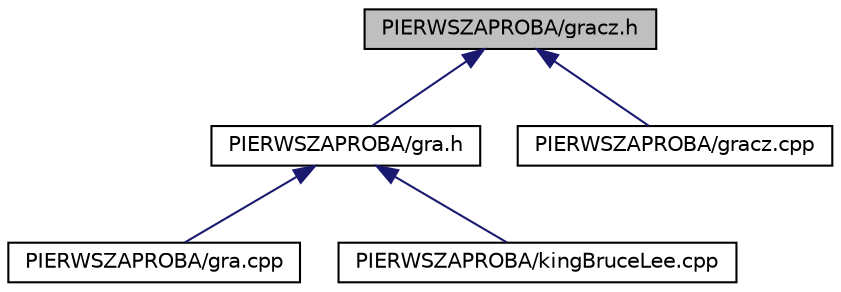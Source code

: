 digraph "PIERWSZAPROBA/gracz.h"
{
 // LATEX_PDF_SIZE
  edge [fontname="Helvetica",fontsize="10",labelfontname="Helvetica",labelfontsize="10"];
  node [fontname="Helvetica",fontsize="10",shape=record];
  Node1 [label="PIERWSZAPROBA/gracz.h",height=0.2,width=0.4,color="black", fillcolor="grey75", style="filled", fontcolor="black",tooltip="Plik naglowkowy modulu Gracz."];
  Node1 -> Node2 [dir="back",color="midnightblue",fontsize="10",style="solid",fontname="Helvetica"];
  Node2 [label="PIERWSZAPROBA/gra.h",height=0.2,width=0.4,color="black", fillcolor="white", style="filled",URL="$gra_8h.html",tooltip="Plik naglowkowy modulu Gra."];
  Node2 -> Node3 [dir="back",color="midnightblue",fontsize="10",style="solid",fontname="Helvetica"];
  Node3 [label="PIERWSZAPROBA/gra.cpp",height=0.2,width=0.4,color="black", fillcolor="white", style="filled",URL="$gra_8cpp.html",tooltip="Plik cpp modulu Gra."];
  Node2 -> Node4 [dir="back",color="midnightblue",fontsize="10",style="solid",fontname="Helvetica"];
  Node4 [label="PIERWSZAPROBA/kingBruceLee.cpp",height=0.2,width=0.4,color="black", fillcolor="white", style="filled",URL="$king_bruce_lee_8cpp.html",tooltip="Plik cpp modulu kingBruceLee."];
  Node1 -> Node5 [dir="back",color="midnightblue",fontsize="10",style="solid",fontname="Helvetica"];
  Node5 [label="PIERWSZAPROBA/gracz.cpp",height=0.2,width=0.4,color="black", fillcolor="white", style="filled",URL="$gracz_8cpp.html",tooltip="Plik cpp modulu Gracz."];
}
